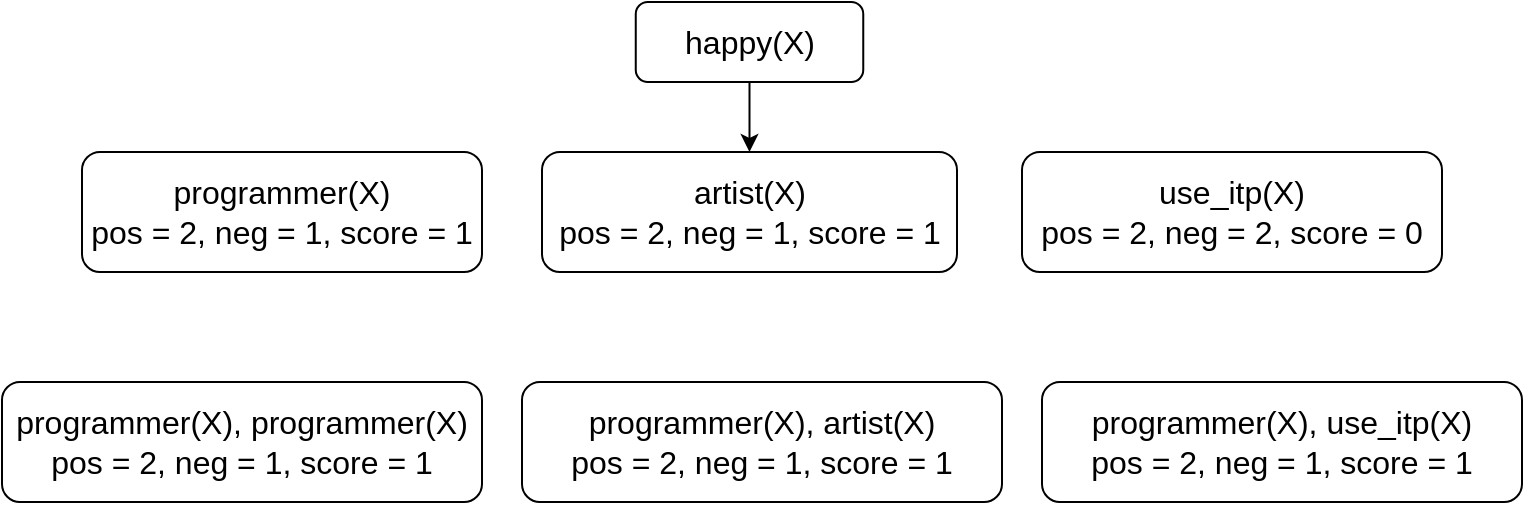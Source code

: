 <mxfile version="27.1.5">
  <diagram name="Page-1" id="Gl2jCaP9bbSme_lUPITL">
    <mxGraphModel dx="1360" dy="759" grid="1" gridSize="10" guides="1" tooltips="1" connect="1" arrows="1" fold="1" page="1" pageScale="1" pageWidth="827" pageHeight="1169" math="0" shadow="0">
      <root>
        <mxCell id="0" />
        <mxCell id="1" parent="0" />
        <mxCell id="6M8rPEp0kU80IcHtNM8z-1" value="&lt;font style=&quot;font-size: 16px;&quot;&gt;happy(X)&lt;/font&gt;" style="rounded=1;whiteSpace=wrap;html=1;" parent="1" vertex="1">
          <mxGeometry x="336.88" y="100" width="113.75" height="40" as="geometry" />
        </mxCell>
        <mxCell id="6M8rPEp0kU80IcHtNM8z-2" value="&lt;font style=&quot;font-size: 16px;&quot;&gt;programmer(X)&lt;/font&gt;&lt;div&gt;&lt;font style=&quot;font-size: 16px;&quot;&gt;pos = 2, neg = 1, score = 1&lt;/font&gt;&lt;/div&gt;" style="rounded=1;whiteSpace=wrap;html=1;" parent="1" vertex="1">
          <mxGeometry x="60" y="175" width="200" height="60" as="geometry" />
        </mxCell>
        <mxCell id="C19r7_NFuEX6B93gX1Qu-1" value="&lt;font style=&quot;font-size: 16px;&quot;&gt;artist(X)&lt;/font&gt;&lt;div&gt;&lt;font style=&quot;font-size: 16px;&quot;&gt;pos = 2, neg = 1, score = 1&lt;/font&gt;&lt;/div&gt;" style="rounded=1;whiteSpace=wrap;html=1;" vertex="1" parent="1">
          <mxGeometry x="290" y="175" width="207.5" height="60" as="geometry" />
        </mxCell>
        <mxCell id="C19r7_NFuEX6B93gX1Qu-2" value="&lt;font style=&quot;font-size: 16px;&quot;&gt;use_itp(X)&lt;/font&gt;&lt;div&gt;&lt;font style=&quot;font-size: 16px;&quot;&gt;pos = 2, neg = 2, score = 0&lt;/font&gt;&lt;/div&gt;" style="rounded=1;whiteSpace=wrap;html=1;" vertex="1" parent="1">
          <mxGeometry x="530" y="175" width="210" height="60" as="geometry" />
        </mxCell>
        <mxCell id="C19r7_NFuEX6B93gX1Qu-4" style="edgeStyle=orthogonalEdgeStyle;rounded=0;orthogonalLoop=1;jettySize=auto;html=1;exitX=0.5;exitY=1;exitDx=0;exitDy=0;entryX=0.5;entryY=0;entryDx=0;entryDy=0;" edge="1" parent="1" source="6M8rPEp0kU80IcHtNM8z-1" target="C19r7_NFuEX6B93gX1Qu-1">
          <mxGeometry relative="1" as="geometry" />
        </mxCell>
        <mxCell id="C19r7_NFuEX6B93gX1Qu-6" value="&lt;font style=&quot;font-size: 16px;&quot;&gt;programmer(X),&amp;nbsp;&lt;/font&gt;&lt;font style=&quot;font-size: 16px;&quot;&gt;programmer(X)&lt;/font&gt;&lt;div&gt;&lt;div&gt;&lt;font style=&quot;font-size: 16px;&quot;&gt;pos = 2, neg = 1, score = 1&lt;/font&gt;&lt;/div&gt;&lt;/div&gt;" style="rounded=1;whiteSpace=wrap;html=1;" vertex="1" parent="1">
          <mxGeometry x="20" y="290" width="240" height="60" as="geometry" />
        </mxCell>
        <mxCell id="C19r7_NFuEX6B93gX1Qu-7" value="&lt;font style=&quot;font-size: 16px;&quot;&gt;programmer(X),&amp;nbsp;&lt;/font&gt;&lt;font style=&quot;font-size: 16px;&quot;&gt;artist(X)&lt;/font&gt;&lt;div&gt;&lt;div&gt;&lt;font style=&quot;font-size: 16px;&quot;&gt;pos = 2, neg = 1, score = 1&lt;/font&gt;&lt;/div&gt;&lt;/div&gt;" style="rounded=1;whiteSpace=wrap;html=1;" vertex="1" parent="1">
          <mxGeometry x="280" y="290" width="240" height="60" as="geometry" />
        </mxCell>
        <mxCell id="C19r7_NFuEX6B93gX1Qu-8" value="&lt;font style=&quot;font-size: 16px;&quot;&gt;programmer(X),&amp;nbsp;&lt;/font&gt;&lt;font style=&quot;font-size: 16px;&quot;&gt;use_itp(X)&lt;/font&gt;&lt;div&gt;&lt;div&gt;&lt;font style=&quot;font-size: 16px;&quot;&gt;pos = 2, neg = 1, score = 1&lt;/font&gt;&lt;/div&gt;&lt;/div&gt;" style="rounded=1;whiteSpace=wrap;html=1;" vertex="1" parent="1">
          <mxGeometry x="540" y="290" width="240" height="60" as="geometry" />
        </mxCell>
      </root>
    </mxGraphModel>
  </diagram>
</mxfile>
